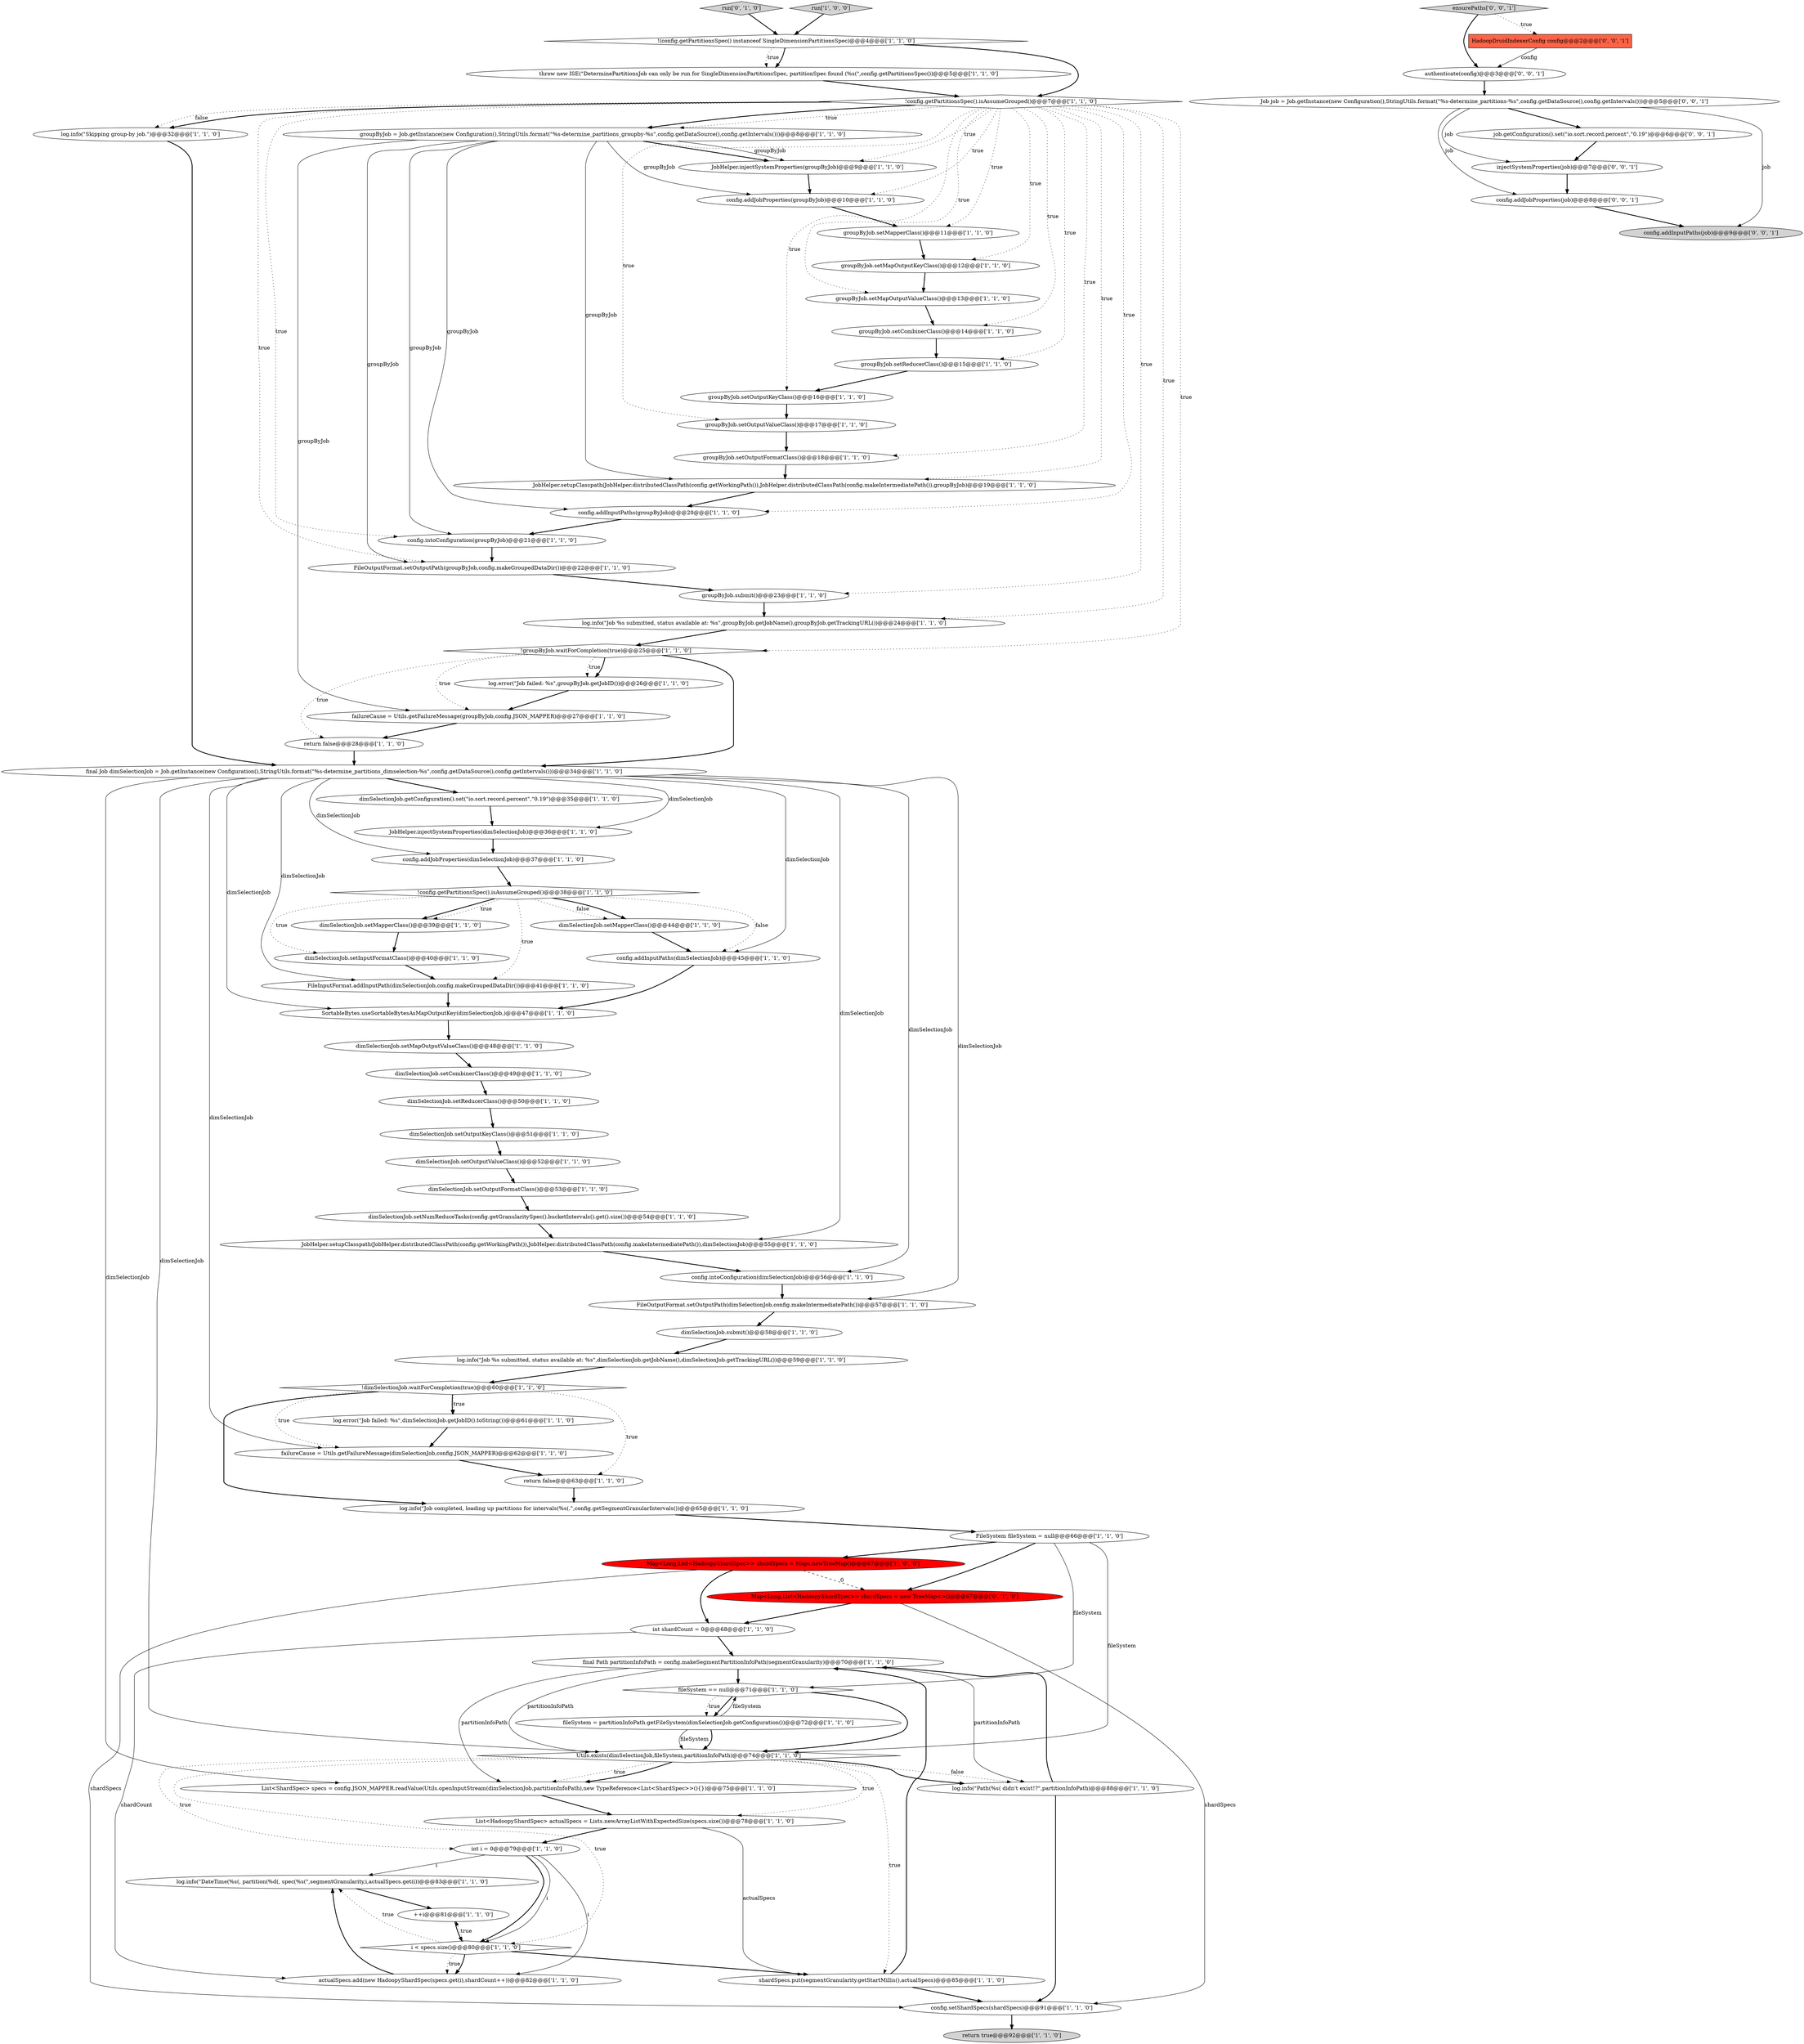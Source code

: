 digraph {
28 [style = filled, label = "Map<Long,List<HadoopyShardSpec>> shardSpecs = Maps.newTreeMap()@@@67@@@['1', '0', '0']", fillcolor = red, shape = ellipse image = "AAA1AAABBB1BBB"];
72 [style = filled, label = "Map<Long,List<HadoopyShardSpec>> shardSpecs = new TreeMap<>()@@@67@@@['0', '1', '0']", fillcolor = red, shape = ellipse image = "AAA1AAABBB2BBB"];
7 [style = filled, label = "final Job dimSelectionJob = Job.getInstance(new Configuration(),StringUtils.format(\"%s-determine_partitions_dimselection-%s\",config.getDataSource(),config.getIntervals()))@@@34@@@['1', '1', '0']", fillcolor = white, shape = ellipse image = "AAA0AAABBB1BBB"];
31 [style = filled, label = "groupByJob.setCombinerClass()@@@14@@@['1', '1', '0']", fillcolor = white, shape = ellipse image = "AAA0AAABBB1BBB"];
33 [style = filled, label = "groupByJob.setOutputValueClass()@@@17@@@['1', '1', '0']", fillcolor = white, shape = ellipse image = "AAA0AAABBB1BBB"];
50 [style = filled, label = "SortableBytes.useSortableBytesAsMapOutputKey(dimSelectionJob,)@@@47@@@['1', '1', '0']", fillcolor = white, shape = ellipse image = "AAA0AAABBB1BBB"];
14 [style = filled, label = "!dimSelectionJob.waitForCompletion(true)@@@60@@@['1', '1', '0']", fillcolor = white, shape = diamond image = "AAA0AAABBB1BBB"];
74 [style = filled, label = "config.addJobProperties(job)@@@8@@@['0', '0', '1']", fillcolor = white, shape = ellipse image = "AAA0AAABBB3BBB"];
25 [style = filled, label = "config.addJobProperties(groupByJob)@@@10@@@['1', '1', '0']", fillcolor = white, shape = ellipse image = "AAA0AAABBB1BBB"];
43 [style = filled, label = "dimSelectionJob.setMapperClass()@@@44@@@['1', '1', '0']", fillcolor = white, shape = ellipse image = "AAA0AAABBB1BBB"];
37 [style = filled, label = "++i@@@81@@@['1', '1', '0']", fillcolor = white, shape = ellipse image = "AAA0AAABBB1BBB"];
24 [style = filled, label = "dimSelectionJob.setCombinerClass()@@@49@@@['1', '1', '0']", fillcolor = white, shape = ellipse image = "AAA0AAABBB1BBB"];
15 [style = filled, label = "List<HadoopyShardSpec> actualSpecs = Lists.newArrayListWithExpectedSize(specs.size())@@@78@@@['1', '1', '0']", fillcolor = white, shape = ellipse image = "AAA0AAABBB1BBB"];
56 [style = filled, label = "final Path partitionInfoPath = config.makeSegmentPartitionInfoPath(segmentGranularity)@@@70@@@['1', '1', '0']", fillcolor = white, shape = ellipse image = "AAA0AAABBB1BBB"];
55 [style = filled, label = "List<ShardSpec> specs = config.JSON_MAPPER.readValue(Utils.openInputStream(dimSelectionJob,partitionInfoPath),new TypeReference<List<ShardSpec>>(){})@@@75@@@['1', '1', '0']", fillcolor = white, shape = ellipse image = "AAA0AAABBB1BBB"];
52 [style = filled, label = "groupByJob = Job.getInstance(new Configuration(),StringUtils.format(\"%s-determine_partitions_groupby-%s\",config.getDataSource(),config.getIntervals()))@@@8@@@['1', '1', '0']", fillcolor = white, shape = ellipse image = "AAA0AAABBB1BBB"];
22 [style = filled, label = "FileInputFormat.addInputPath(dimSelectionJob,config.makeGroupedDataDir())@@@41@@@['1', '1', '0']", fillcolor = white, shape = ellipse image = "AAA0AAABBB1BBB"];
81 [style = filled, label = "config.addInputPaths(job)@@@9@@@['0', '0', '1']", fillcolor = lightgray, shape = ellipse image = "AAA0AAABBB3BBB"];
45 [style = filled, label = "config.intoConfiguration(dimSelectionJob)@@@56@@@['1', '1', '0']", fillcolor = white, shape = ellipse image = "AAA0AAABBB1BBB"];
47 [style = filled, label = "int i = 0@@@79@@@['1', '1', '0']", fillcolor = white, shape = ellipse image = "AAA0AAABBB1BBB"];
19 [style = filled, label = "config.setShardSpecs(shardSpecs)@@@91@@@['1', '1', '0']", fillcolor = white, shape = ellipse image = "AAA0AAABBB1BBB"];
67 [style = filled, label = "groupByJob.setMapperClass()@@@11@@@['1', '1', '0']", fillcolor = white, shape = ellipse image = "AAA0AAABBB1BBB"];
17 [style = filled, label = "return true@@@92@@@['1', '1', '0']", fillcolor = lightgray, shape = ellipse image = "AAA0AAABBB1BBB"];
60 [style = filled, label = "FileOutputFormat.setOutputPath(groupByJob,config.makeGroupedDataDir())@@@22@@@['1', '1', '0']", fillcolor = white, shape = ellipse image = "AAA0AAABBB1BBB"];
3 [style = filled, label = "groupByJob.setOutputKeyClass()@@@16@@@['1', '1', '0']", fillcolor = white, shape = ellipse image = "AAA0AAABBB1BBB"];
79 [style = filled, label = "authenticate(config)@@@3@@@['0', '0', '1']", fillcolor = white, shape = ellipse image = "AAA0AAABBB3BBB"];
16 [style = filled, label = "dimSelectionJob.setNumReduceTasks(config.getGranularitySpec().bucketIntervals().get().size())@@@54@@@['1', '1', '0']", fillcolor = white, shape = ellipse image = "AAA0AAABBB1BBB"];
36 [style = filled, label = "log.info(\"Skipping group-by job.\")@@@32@@@['1', '1', '0']", fillcolor = white, shape = ellipse image = "AAA0AAABBB1BBB"];
62 [style = filled, label = "dimSelectionJob.setOutputKeyClass()@@@51@@@['1', '1', '0']", fillcolor = white, shape = ellipse image = "AAA0AAABBB1BBB"];
23 [style = filled, label = "groupByJob.setReducerClass()@@@15@@@['1', '1', '0']", fillcolor = white, shape = ellipse image = "AAA0AAABBB1BBB"];
73 [style = filled, label = "run['0', '1', '0']", fillcolor = lightgray, shape = diamond image = "AAA0AAABBB2BBB"];
41 [style = filled, label = "dimSelectionJob.setInputFormatClass()@@@40@@@['1', '1', '0']", fillcolor = white, shape = ellipse image = "AAA0AAABBB1BBB"];
34 [style = filled, label = "log.info(\"Path(%s( didn't exist!?\",partitionInfoPath)@@@88@@@['1', '1', '0']", fillcolor = white, shape = ellipse image = "AAA0AAABBB1BBB"];
77 [style = filled, label = "HadoopDruidIndexerConfig config@@@2@@@['0', '0', '1']", fillcolor = tomato, shape = box image = "AAA0AAABBB3BBB"];
71 [style = filled, label = "failureCause = Utils.getFailureMessage(dimSelectionJob,config.JSON_MAPPER)@@@62@@@['1', '1', '0']", fillcolor = white, shape = ellipse image = "AAA0AAABBB1BBB"];
75 [style = filled, label = "Job job = Job.getInstance(new Configuration(),StringUtils.format(\"%s-determine_partitions-%s\",config.getDataSource(),config.getIntervals()))@@@5@@@['0', '0', '1']", fillcolor = white, shape = ellipse image = "AAA0AAABBB3BBB"];
57 [style = filled, label = "log.error(\"Job failed: %s\",dimSelectionJob.getJobID().toString())@@@61@@@['1', '1', '0']", fillcolor = white, shape = ellipse image = "AAA0AAABBB1BBB"];
1 [style = filled, label = "groupByJob.setMapOutputKeyClass()@@@12@@@['1', '1', '0']", fillcolor = white, shape = ellipse image = "AAA0AAABBB1BBB"];
65 [style = filled, label = "FileOutputFormat.setOutputPath(dimSelectionJob,config.makeIntermediatePath())@@@57@@@['1', '1', '0']", fillcolor = white, shape = ellipse image = "AAA0AAABBB1BBB"];
64 [style = filled, label = "dimSelectionJob.setMapperClass()@@@39@@@['1', '1', '0']", fillcolor = white, shape = ellipse image = "AAA0AAABBB1BBB"];
66 [style = filled, label = "log.error(\"Job failed: %s\",groupByJob.getJobID())@@@26@@@['1', '1', '0']", fillcolor = white, shape = ellipse image = "AAA0AAABBB1BBB"];
58 [style = filled, label = "Utils.exists(dimSelectionJob,fileSystem,partitionInfoPath)@@@74@@@['1', '1', '0']", fillcolor = white, shape = diamond image = "AAA0AAABBB1BBB"];
63 [style = filled, label = "dimSelectionJob.setOutputValueClass()@@@52@@@['1', '1', '0']", fillcolor = white, shape = ellipse image = "AAA0AAABBB1BBB"];
39 [style = filled, label = "run['1', '0', '0']", fillcolor = lightgray, shape = diamond image = "AAA0AAABBB1BBB"];
68 [style = filled, label = "config.addInputPaths(groupByJob)@@@20@@@['1', '1', '0']", fillcolor = white, shape = ellipse image = "AAA0AAABBB1BBB"];
6 [style = filled, label = "dimSelectionJob.setMapOutputValueClass()@@@48@@@['1', '1', '0']", fillcolor = white, shape = ellipse image = "AAA0AAABBB1BBB"];
44 [style = filled, label = "dimSelectionJob.setReducerClass()@@@50@@@['1', '1', '0']", fillcolor = white, shape = ellipse image = "AAA0AAABBB1BBB"];
21 [style = filled, label = "groupByJob.setOutputFormatClass()@@@18@@@['1', '1', '0']", fillcolor = white, shape = ellipse image = "AAA0AAABBB1BBB"];
76 [style = filled, label = "job.getConfiguration().set(\"io.sort.record.percent\",\"0.19\")@@@6@@@['0', '0', '1']", fillcolor = white, shape = ellipse image = "AAA0AAABBB3BBB"];
54 [style = filled, label = "groupByJob.submit()@@@23@@@['1', '1', '0']", fillcolor = white, shape = ellipse image = "AAA0AAABBB1BBB"];
80 [style = filled, label = "injectSystemProperties(job)@@@7@@@['0', '0', '1']", fillcolor = white, shape = ellipse image = "AAA0AAABBB3BBB"];
46 [style = filled, label = "dimSelectionJob.submit()@@@58@@@['1', '1', '0']", fillcolor = white, shape = ellipse image = "AAA0AAABBB1BBB"];
51 [style = filled, label = "fileSystem = partitionInfoPath.getFileSystem(dimSelectionJob.getConfiguration())@@@72@@@['1', '1', '0']", fillcolor = white, shape = ellipse image = "AAA0AAABBB1BBB"];
5 [style = filled, label = "return false@@@28@@@['1', '1', '0']", fillcolor = white, shape = ellipse image = "AAA0AAABBB1BBB"];
35 [style = filled, label = "!(config.getPartitionsSpec() instanceof SingleDimensionPartitionsSpec)@@@4@@@['1', '1', '0']", fillcolor = white, shape = diamond image = "AAA0AAABBB1BBB"];
42 [style = filled, label = "groupByJob.setMapOutputValueClass()@@@13@@@['1', '1', '0']", fillcolor = white, shape = ellipse image = "AAA0AAABBB1BBB"];
12 [style = filled, label = "log.info(\"Job completed, loading up partitions for intervals(%s(.\",config.getSegmentGranularIntervals())@@@65@@@['1', '1', '0']", fillcolor = white, shape = ellipse image = "AAA0AAABBB1BBB"];
10 [style = filled, label = "config.addInputPaths(dimSelectionJob)@@@45@@@['1', '1', '0']", fillcolor = white, shape = ellipse image = "AAA0AAABBB1BBB"];
53 [style = filled, label = "log.info(\"DateTime(%s(, partition(%d(, spec(%s(\",segmentGranularity,i,actualSpecs.get(i))@@@83@@@['1', '1', '0']", fillcolor = white, shape = ellipse image = "AAA0AAABBB1BBB"];
61 [style = filled, label = "throw new ISE(\"DeterminePartitionsJob can only be run for SingleDimensionPartitionsSpec, partitionSpec found (%s(\",config.getPartitionsSpec())@@@5@@@['1', '1', '0']", fillcolor = white, shape = ellipse image = "AAA0AAABBB1BBB"];
70 [style = filled, label = "!config.getPartitionsSpec().isAssumeGrouped()@@@38@@@['1', '1', '0']", fillcolor = white, shape = diamond image = "AAA0AAABBB1BBB"];
4 [style = filled, label = "JobHelper.setupClasspath(JobHelper.distributedClassPath(config.getWorkingPath()),JobHelper.distributedClassPath(config.makeIntermediatePath()),groupByJob)@@@19@@@['1', '1', '0']", fillcolor = white, shape = ellipse image = "AAA0AAABBB1BBB"];
20 [style = filled, label = "!config.getPartitionsSpec().isAssumeGrouped()@@@7@@@['1', '1', '0']", fillcolor = white, shape = diamond image = "AAA0AAABBB1BBB"];
27 [style = filled, label = "dimSelectionJob.getConfiguration().set(\"io.sort.record.percent\",\"0.19\")@@@35@@@['1', '1', '0']", fillcolor = white, shape = ellipse image = "AAA0AAABBB1BBB"];
11 [style = filled, label = "JobHelper.setupClasspath(JobHelper.distributedClassPath(config.getWorkingPath()),JobHelper.distributedClassPath(config.makeIntermediatePath()),dimSelectionJob)@@@55@@@['1', '1', '0']", fillcolor = white, shape = ellipse image = "AAA0AAABBB1BBB"];
9 [style = filled, label = "i < specs.size()@@@80@@@['1', '1', '0']", fillcolor = white, shape = diamond image = "AAA0AAABBB1BBB"];
29 [style = filled, label = "shardSpecs.put(segmentGranularity.getStartMillis(),actualSpecs)@@@85@@@['1', '1', '0']", fillcolor = white, shape = ellipse image = "AAA0AAABBB1BBB"];
38 [style = filled, label = "!groupByJob.waitForCompletion(true)@@@25@@@['1', '1', '0']", fillcolor = white, shape = diamond image = "AAA0AAABBB1BBB"];
49 [style = filled, label = "dimSelectionJob.setOutputFormatClass()@@@53@@@['1', '1', '0']", fillcolor = white, shape = ellipse image = "AAA0AAABBB1BBB"];
18 [style = filled, label = "FileSystem fileSystem = null@@@66@@@['1', '1', '0']", fillcolor = white, shape = ellipse image = "AAA0AAABBB1BBB"];
30 [style = filled, label = "log.info(\"Job %s submitted, status available at: %s\",groupByJob.getJobName(),groupByJob.getTrackingURL())@@@24@@@['1', '1', '0']", fillcolor = white, shape = ellipse image = "AAA0AAABBB1BBB"];
40 [style = filled, label = "int shardCount = 0@@@68@@@['1', '1', '0']", fillcolor = white, shape = ellipse image = "AAA0AAABBB1BBB"];
48 [style = filled, label = "actualSpecs.add(new HadoopyShardSpec(specs.get(i),shardCount++))@@@82@@@['1', '1', '0']", fillcolor = white, shape = ellipse image = "AAA0AAABBB1BBB"];
69 [style = filled, label = "failureCause = Utils.getFailureMessage(groupByJob,config.JSON_MAPPER)@@@27@@@['1', '1', '0']", fillcolor = white, shape = ellipse image = "AAA0AAABBB1BBB"];
78 [style = filled, label = "ensurePaths['0', '0', '1']", fillcolor = lightgray, shape = diamond image = "AAA0AAABBB3BBB"];
59 [style = filled, label = "config.addJobProperties(dimSelectionJob)@@@37@@@['1', '1', '0']", fillcolor = white, shape = ellipse image = "AAA0AAABBB1BBB"];
32 [style = filled, label = "fileSystem == null@@@71@@@['1', '1', '0']", fillcolor = white, shape = diamond image = "AAA0AAABBB1BBB"];
2 [style = filled, label = "JobHelper.injectSystemProperties(dimSelectionJob)@@@36@@@['1', '1', '0']", fillcolor = white, shape = ellipse image = "AAA0AAABBB1BBB"];
8 [style = filled, label = "return false@@@63@@@['1', '1', '0']", fillcolor = white, shape = ellipse image = "AAA0AAABBB1BBB"];
26 [style = filled, label = "config.intoConfiguration(groupByJob)@@@21@@@['1', '1', '0']", fillcolor = white, shape = ellipse image = "AAA0AAABBB1BBB"];
13 [style = filled, label = "log.info(\"Job %s submitted, status available at: %s\",dimSelectionJob.getJobName(),dimSelectionJob.getTrackingURL())@@@59@@@['1', '1', '0']", fillcolor = white, shape = ellipse image = "AAA0AAABBB1BBB"];
0 [style = filled, label = "JobHelper.injectSystemProperties(groupByJob)@@@9@@@['1', '1', '0']", fillcolor = white, shape = ellipse image = "AAA0AAABBB1BBB"];
47->9 [style = bold, label=""];
70->64 [style = bold, label=""];
49->16 [style = bold, label=""];
45->65 [style = bold, label=""];
47->53 [style = solid, label="i"];
46->13 [style = bold, label=""];
70->41 [style = dotted, label="true"];
20->0 [style = dotted, label="true"];
7->10 [style = solid, label="dimSelectionJob"];
52->4 [style = solid, label="groupByJob"];
52->0 [style = solid, label="groupByJob"];
9->37 [style = dotted, label="true"];
67->1 [style = bold, label=""];
29->56 [style = bold, label=""];
52->68 [style = solid, label="groupByJob"];
70->22 [style = dotted, label="true"];
37->9 [style = bold, label=""];
38->69 [style = dotted, label="true"];
20->68 [style = dotted, label="true"];
26->60 [style = bold, label=""];
70->43 [style = bold, label=""];
20->42 [style = dotted, label="true"];
20->30 [style = dotted, label="true"];
0->25 [style = bold, label=""];
38->7 [style = bold, label=""];
20->31 [style = dotted, label="true"];
72->19 [style = solid, label="shardSpecs"];
58->9 [style = dotted, label="true"];
12->18 [style = bold, label=""];
14->57 [style = dotted, label="true"];
2->59 [style = bold, label=""];
7->55 [style = solid, label="dimSelectionJob"];
9->48 [style = dotted, label="true"];
41->22 [style = bold, label=""];
69->5 [style = bold, label=""];
9->29 [style = bold, label=""];
38->5 [style = dotted, label="true"];
9->53 [style = dotted, label="true"];
13->14 [style = bold, label=""];
27->2 [style = bold, label=""];
10->50 [style = bold, label=""];
20->67 [style = dotted, label="true"];
34->19 [style = bold, label=""];
56->32 [style = bold, label=""];
35->20 [style = bold, label=""];
35->61 [style = bold, label=""];
56->58 [style = solid, label="partitionInfoPath"];
20->26 [style = dotted, label="true"];
76->80 [style = bold, label=""];
22->50 [style = bold, label=""];
20->60 [style = dotted, label="true"];
58->47 [style = dotted, label="true"];
24->44 [style = bold, label=""];
1->42 [style = bold, label=""];
57->71 [style = bold, label=""];
23->3 [style = bold, label=""];
42->31 [style = bold, label=""];
9->48 [style = bold, label=""];
3->33 [style = bold, label=""];
73->35 [style = bold, label=""];
52->25 [style = solid, label="groupByJob"];
20->52 [style = bold, label=""];
51->58 [style = bold, label=""];
47->9 [style = solid, label="i"];
7->59 [style = solid, label="dimSelectionJob"];
18->28 [style = bold, label=""];
66->69 [style = bold, label=""];
7->65 [style = solid, label="dimSelectionJob"];
52->0 [style = bold, label=""];
18->32 [style = solid, label="fileSystem"];
39->35 [style = bold, label=""];
47->48 [style = solid, label="i"];
32->58 [style = bold, label=""];
14->57 [style = bold, label=""];
77->79 [style = solid, label="config"];
7->45 [style = solid, label="dimSelectionJob"];
20->3 [style = dotted, label="true"];
5->7 [style = bold, label=""];
32->51 [style = dotted, label="true"];
43->10 [style = bold, label=""];
58->34 [style = bold, label=""];
58->15 [style = dotted, label="true"];
15->47 [style = bold, label=""];
38->66 [style = dotted, label="true"];
58->55 [style = dotted, label="true"];
64->41 [style = bold, label=""];
14->71 [style = dotted, label="true"];
65->46 [style = bold, label=""];
61->20 [style = bold, label=""];
32->51 [style = bold, label=""];
52->69 [style = solid, label="groupByJob"];
58->34 [style = dotted, label="false"];
21->4 [style = bold, label=""];
68->26 [style = bold, label=""];
20->38 [style = dotted, label="true"];
7->58 [style = solid, label="dimSelectionJob"];
60->54 [style = bold, label=""];
20->25 [style = dotted, label="true"];
44->62 [style = bold, label=""];
40->56 [style = bold, label=""];
52->26 [style = solid, label="groupByJob"];
78->79 [style = bold, label=""];
20->52 [style = dotted, label="true"];
75->80 [style = solid, label="job"];
70->43 [style = dotted, label="false"];
6->24 [style = bold, label=""];
7->50 [style = solid, label="dimSelectionJob"];
19->17 [style = bold, label=""];
72->40 [style = bold, label=""];
34->56 [style = bold, label=""];
70->10 [style = dotted, label="false"];
53->37 [style = bold, label=""];
38->66 [style = bold, label=""];
20->54 [style = dotted, label="true"];
56->55 [style = solid, label="partitionInfoPath"];
20->1 [style = dotted, label="true"];
20->33 [style = dotted, label="true"];
29->19 [style = bold, label=""];
20->4 [style = dotted, label="true"];
20->23 [style = dotted, label="true"];
59->70 [style = bold, label=""];
14->8 [style = dotted, label="true"];
79->75 [style = bold, label=""];
55->15 [style = bold, label=""];
18->72 [style = bold, label=""];
75->76 [style = bold, label=""];
71->8 [style = bold, label=""];
7->11 [style = solid, label="dimSelectionJob"];
7->71 [style = solid, label="dimSelectionJob"];
28->72 [style = dashed, label="0"];
40->48 [style = solid, label="shardCount"];
8->12 [style = bold, label=""];
20->36 [style = bold, label=""];
58->29 [style = dotted, label="true"];
56->34 [style = solid, label="partitionInfoPath"];
30->38 [style = bold, label=""];
50->6 [style = bold, label=""];
31->23 [style = bold, label=""];
16->11 [style = bold, label=""];
28->40 [style = bold, label=""];
78->77 [style = dotted, label="true"];
63->49 [style = bold, label=""];
51->32 [style = solid, label="fileSystem"];
62->63 [style = bold, label=""];
11->45 [style = bold, label=""];
7->2 [style = solid, label="dimSelectionJob"];
54->30 [style = bold, label=""];
75->81 [style = solid, label="job"];
52->60 [style = solid, label="groupByJob"];
18->58 [style = solid, label="fileSystem"];
48->53 [style = bold, label=""];
20->21 [style = dotted, label="true"];
58->55 [style = bold, label=""];
74->81 [style = bold, label=""];
7->22 [style = solid, label="dimSelectionJob"];
28->19 [style = solid, label="shardSpecs"];
15->29 [style = solid, label="actualSpecs"];
20->36 [style = dotted, label="false"];
80->74 [style = bold, label=""];
36->7 [style = bold, label=""];
14->12 [style = bold, label=""];
35->61 [style = dotted, label="true"];
51->58 [style = solid, label="fileSystem"];
7->27 [style = bold, label=""];
4->68 [style = bold, label=""];
25->67 [style = bold, label=""];
33->21 [style = bold, label=""];
75->74 [style = solid, label="job"];
70->64 [style = dotted, label="true"];
}
